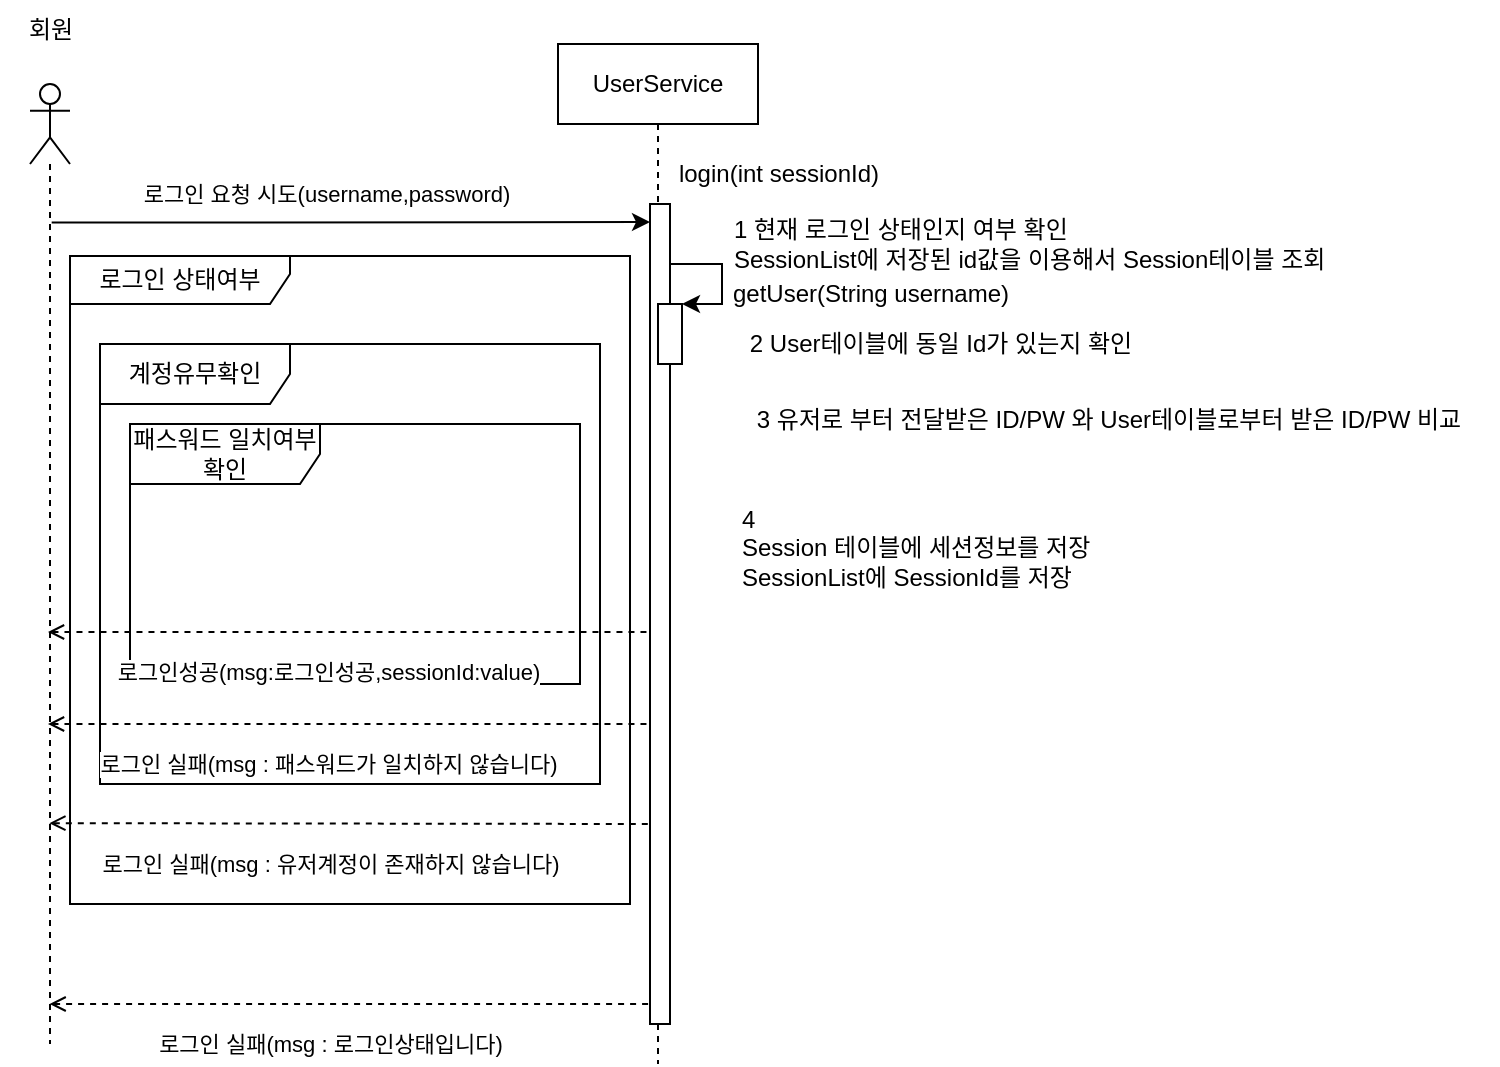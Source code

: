 <mxfile version="24.2.1" type="device">
  <diagram name="페이지-1" id="7hjGcUoKs7n6YTPe30f5">
    <mxGraphModel dx="819" dy="446" grid="1" gridSize="10" guides="1" tooltips="1" connect="1" arrows="1" fold="1" page="1" pageScale="1" pageWidth="827" pageHeight="1169" math="0" shadow="0">
      <root>
        <mxCell id="0" />
        <mxCell id="1" parent="0" />
        <mxCell id="l1Mu3BqheCmeKRcQ3hQN-1" value="" style="shape=umlLifeline;perimeter=lifelinePerimeter;whiteSpace=wrap;html=1;container=1;dropTarget=0;collapsible=0;recursiveResize=0;outlineConnect=0;portConstraint=eastwest;newEdgeStyle={&quot;curved&quot;:0,&quot;rounded&quot;:0};participant=umlActor;" vertex="1" parent="1">
          <mxGeometry x="100" y="130" width="20" height="480" as="geometry" />
        </mxCell>
        <mxCell id="l1Mu3BqheCmeKRcQ3hQN-2" value="회원" style="text;html=1;align=center;verticalAlign=middle;resizable=0;points=[];autosize=1;strokeColor=none;fillColor=none;" vertex="1" parent="1">
          <mxGeometry x="85" y="88" width="50" height="30" as="geometry" />
        </mxCell>
        <mxCell id="l1Mu3BqheCmeKRcQ3hQN-3" value="UserService" style="shape=umlLifeline;perimeter=lifelinePerimeter;whiteSpace=wrap;html=1;container=1;dropTarget=0;collapsible=0;recursiveResize=0;outlineConnect=0;portConstraint=eastwest;newEdgeStyle={&quot;curved&quot;:0,&quot;rounded&quot;:0};" vertex="1" parent="1">
          <mxGeometry x="364" y="110" width="100" height="510" as="geometry" />
        </mxCell>
        <mxCell id="l1Mu3BqheCmeKRcQ3hQN-4" value="4&amp;nbsp;&lt;div&gt;Session 테이블에 세션정보를 저장&lt;/div&gt;&lt;div&gt;SessionList에 SessionId를 저장&lt;br&gt;&lt;div&gt;&lt;br&gt;&lt;/div&gt;&lt;/div&gt;" style="text;html=1;align=left;verticalAlign=middle;resizable=0;points=[];autosize=1;strokeColor=none;fillColor=none;" vertex="1" parent="1">
          <mxGeometry x="454" y="334" width="210" height="70" as="geometry" />
        </mxCell>
        <mxCell id="l1Mu3BqheCmeKRcQ3hQN-5" value="" style="endArrow=classic;html=1;rounded=0;exitX=0.542;exitY=0.281;exitDx=0;exitDy=0;exitPerimeter=0;" edge="1" parent="1">
          <mxGeometry width="50" height="50" relative="1" as="geometry">
            <mxPoint x="110.84" y="199.3" as="sourcePoint" />
            <mxPoint x="410" y="199" as="targetPoint" />
          </mxGeometry>
        </mxCell>
        <mxCell id="l1Mu3BqheCmeKRcQ3hQN-6" value="로그인 요청 시도(username,password)" style="edgeLabel;html=1;align=center;verticalAlign=middle;resizable=0;points=[];" vertex="1" connectable="0" parent="l1Mu3BqheCmeKRcQ3hQN-5">
          <mxGeometry x="-0.086" y="-2" relative="1" as="geometry">
            <mxPoint y="-16" as="offset" />
          </mxGeometry>
        </mxCell>
        <mxCell id="l1Mu3BqheCmeKRcQ3hQN-7" value="" style="rounded=0;whiteSpace=wrap;html=1;" vertex="1" parent="1">
          <mxGeometry x="410" y="190" width="10" height="410" as="geometry" />
        </mxCell>
        <mxCell id="l1Mu3BqheCmeKRcQ3hQN-12" value="" style="edgeStyle=orthogonalEdgeStyle;rounded=0;orthogonalLoop=1;jettySize=auto;html=1;entryX=1;entryY=0;entryDx=0;entryDy=0;" edge="1" parent="1" source="l1Mu3BqheCmeKRcQ3hQN-9" target="l1Mu3BqheCmeKRcQ3hQN-9">
          <mxGeometry relative="1" as="geometry">
            <Array as="points">
              <mxPoint x="420" y="220" />
              <mxPoint x="446" y="220" />
              <mxPoint x="446" y="240" />
            </Array>
          </mxGeometry>
        </mxCell>
        <mxCell id="l1Mu3BqheCmeKRcQ3hQN-9" value="" style="rounded=0;whiteSpace=wrap;html=1;" vertex="1" parent="1">
          <mxGeometry x="414" y="240" width="12" height="30" as="geometry" />
        </mxCell>
        <mxCell id="l1Mu3BqheCmeKRcQ3hQN-14" value="1 현재 로그인 상태인지 여부 확인&lt;div&gt;SessionList에 저장된 id값을 이용해서 Session테이블 조회&lt;/div&gt;" style="text;html=1;align=left;verticalAlign=middle;resizable=0;points=[];autosize=1;strokeColor=none;fillColor=none;" vertex="1" parent="1">
          <mxGeometry x="450" y="190" width="330" height="40" as="geometry" />
        </mxCell>
        <mxCell id="l1Mu3BqheCmeKRcQ3hQN-15" value="&lt;span style=&quot;text-wrap: nowrap;&quot;&gt;로그인 상태여부&lt;/span&gt;" style="shape=umlFrame;whiteSpace=wrap;html=1;pointerEvents=0;width=110;height=24;" vertex="1" parent="1">
          <mxGeometry x="120" y="216" width="280" height="324" as="geometry" />
        </mxCell>
        <mxCell id="l1Mu3BqheCmeKRcQ3hQN-17" value="" style="endArrow=none;startArrow=open;endFill=0;startFill=0;html=1;rounded=0;dashed=1;" edge="1" parent="1">
          <mxGeometry width="160" relative="1" as="geometry">
            <mxPoint x="109.81" y="590" as="sourcePoint" />
            <mxPoint x="410" y="590" as="targetPoint" />
          </mxGeometry>
        </mxCell>
        <mxCell id="l1Mu3BqheCmeKRcQ3hQN-18" value="로그인 실패(msg : 로그인상태입니다)" style="edgeLabel;html=1;align=center;verticalAlign=middle;resizable=0;points=[];" vertex="1" connectable="0" parent="l1Mu3BqheCmeKRcQ3hQN-17">
          <mxGeometry x="-0.142" y="-3" relative="1" as="geometry">
            <mxPoint x="11" y="17" as="offset" />
          </mxGeometry>
        </mxCell>
        <mxCell id="l1Mu3BqheCmeKRcQ3hQN-20" value="2 User테이블에 동일 Id가 있는지 확인" style="text;html=1;align=center;verticalAlign=middle;resizable=0;points=[];autosize=1;strokeColor=none;fillColor=none;" vertex="1" parent="1">
          <mxGeometry x="440" y="245" width="230" height="30" as="geometry" />
        </mxCell>
        <mxCell id="l1Mu3BqheCmeKRcQ3hQN-21" value="getUser(String username)" style="text;html=1;align=center;verticalAlign=middle;resizable=0;points=[];autosize=1;strokeColor=none;fillColor=none;" vertex="1" parent="1">
          <mxGeometry x="440" y="220" width="160" height="30" as="geometry" />
        </mxCell>
        <mxCell id="l1Mu3BqheCmeKRcQ3hQN-22" value="3 유저로 부터 전달받은 ID/PW 와 User테이블로부터 받은 ID/PW 비교" style="text;html=1;align=center;verticalAlign=middle;resizable=0;points=[];autosize=1;strokeColor=none;fillColor=none;" vertex="1" parent="1">
          <mxGeometry x="444" y="282.5" width="390" height="30" as="geometry" />
        </mxCell>
        <mxCell id="l1Mu3BqheCmeKRcQ3hQN-23" value="계정유무확인" style="shape=umlFrame;whiteSpace=wrap;html=1;pointerEvents=0;width=95;height=30;" vertex="1" parent="1">
          <mxGeometry x="135" y="260" width="250" height="220" as="geometry" />
        </mxCell>
        <mxCell id="l1Mu3BqheCmeKRcQ3hQN-24" value="" style="endArrow=none;startArrow=open;endFill=0;startFill=0;html=1;rounded=0;dashed=1;" edge="1" parent="1">
          <mxGeometry width="160" relative="1" as="geometry">
            <mxPoint x="109.667" y="499.58" as="sourcePoint" />
            <mxPoint x="410" y="500" as="targetPoint" />
          </mxGeometry>
        </mxCell>
        <mxCell id="l1Mu3BqheCmeKRcQ3hQN-25" value="로그인 실패(msg : 유저계정이 존재하지 않습니다)" style="edgeLabel;html=1;align=center;verticalAlign=middle;resizable=0;points=[];" vertex="1" connectable="0" parent="l1Mu3BqheCmeKRcQ3hQN-24">
          <mxGeometry x="-0.142" y="-3" relative="1" as="geometry">
            <mxPoint x="11" y="17" as="offset" />
          </mxGeometry>
        </mxCell>
        <mxCell id="l1Mu3BqheCmeKRcQ3hQN-26" value="패스워드 일치여부 확인" style="shape=umlFrame;whiteSpace=wrap;html=1;pointerEvents=0;width=95;height=30;" vertex="1" parent="1">
          <mxGeometry x="150" y="300" width="225" height="130" as="geometry" />
        </mxCell>
        <mxCell id="l1Mu3BqheCmeKRcQ3hQN-27" value="" style="endArrow=none;startArrow=open;endFill=0;startFill=0;html=1;rounded=0;dashed=1;" edge="1" parent="1">
          <mxGeometry width="160" relative="1" as="geometry">
            <mxPoint x="108.997" y="450" as="sourcePoint" />
            <mxPoint x="410" y="450" as="targetPoint" />
          </mxGeometry>
        </mxCell>
        <mxCell id="l1Mu3BqheCmeKRcQ3hQN-28" value="로그인 실패(msg : 패스워드가 일치하지 않습니다)" style="edgeLabel;html=1;align=center;verticalAlign=middle;resizable=0;points=[];" vertex="1" connectable="0" parent="l1Mu3BqheCmeKRcQ3hQN-27">
          <mxGeometry x="-0.142" y="-3" relative="1" as="geometry">
            <mxPoint x="11" y="17" as="offset" />
          </mxGeometry>
        </mxCell>
        <mxCell id="l1Mu3BqheCmeKRcQ3hQN-29" value="login(int sessionId)" style="text;html=1;align=center;verticalAlign=middle;resizable=0;points=[];autosize=1;strokeColor=none;fillColor=none;" vertex="1" parent="1">
          <mxGeometry x="414" y="160" width="120" height="30" as="geometry" />
        </mxCell>
        <mxCell id="l1Mu3BqheCmeKRcQ3hQN-30" value="" style="endArrow=none;startArrow=open;endFill=0;startFill=0;html=1;rounded=0;dashed=1;" edge="1" parent="1">
          <mxGeometry width="160" relative="1" as="geometry">
            <mxPoint x="108.997" y="404" as="sourcePoint" />
            <mxPoint x="410" y="404" as="targetPoint" />
          </mxGeometry>
        </mxCell>
        <mxCell id="l1Mu3BqheCmeKRcQ3hQN-31" value="로그인성공(msg:로그인성공,sessionId:value)" style="edgeLabel;html=1;align=center;verticalAlign=middle;resizable=0;points=[];" vertex="1" connectable="0" parent="l1Mu3BqheCmeKRcQ3hQN-30">
          <mxGeometry x="-0.142" y="-3" relative="1" as="geometry">
            <mxPoint x="11" y="17" as="offset" />
          </mxGeometry>
        </mxCell>
      </root>
    </mxGraphModel>
  </diagram>
</mxfile>
